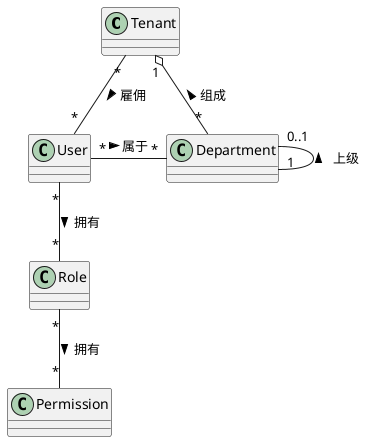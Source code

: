 @startuml
'https://plantuml.com/class-diagram

class Tenant
class Department
class User
class Role
class Permission

Tenant "1" o-- "*" Department : < 组成

Tenant "*" -- "*" User : 雇佣 >

Department "0..1" -- "1" Department : 上级 <

User "*" - "*" Department : > 属于

User "*" -- "*" Role : 拥有 >

Role "*" -- "*" Permission : 拥有 >


@enduml